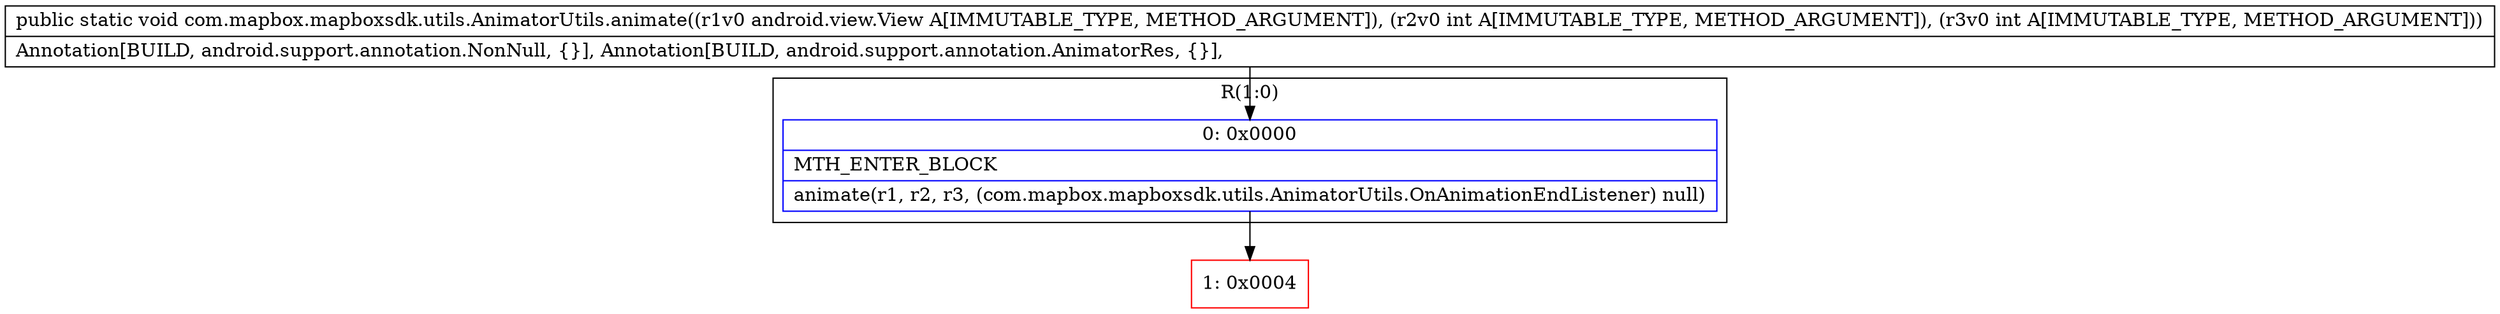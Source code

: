 digraph "CFG forcom.mapbox.mapboxsdk.utils.AnimatorUtils.animate(Landroid\/view\/View;II)V" {
subgraph cluster_Region_368679700 {
label = "R(1:0)";
node [shape=record,color=blue];
Node_0 [shape=record,label="{0\:\ 0x0000|MTH_ENTER_BLOCK\l|animate(r1, r2, r3, (com.mapbox.mapboxsdk.utils.AnimatorUtils.OnAnimationEndListener) null)\l}"];
}
Node_1 [shape=record,color=red,label="{1\:\ 0x0004}"];
MethodNode[shape=record,label="{public static void com.mapbox.mapboxsdk.utils.AnimatorUtils.animate((r1v0 android.view.View A[IMMUTABLE_TYPE, METHOD_ARGUMENT]), (r2v0 int A[IMMUTABLE_TYPE, METHOD_ARGUMENT]), (r3v0 int A[IMMUTABLE_TYPE, METHOD_ARGUMENT]))  | Annotation[BUILD, android.support.annotation.NonNull, \{\}], Annotation[BUILD, android.support.annotation.AnimatorRes, \{\}], \l}"];
MethodNode -> Node_0;
Node_0 -> Node_1;
}

